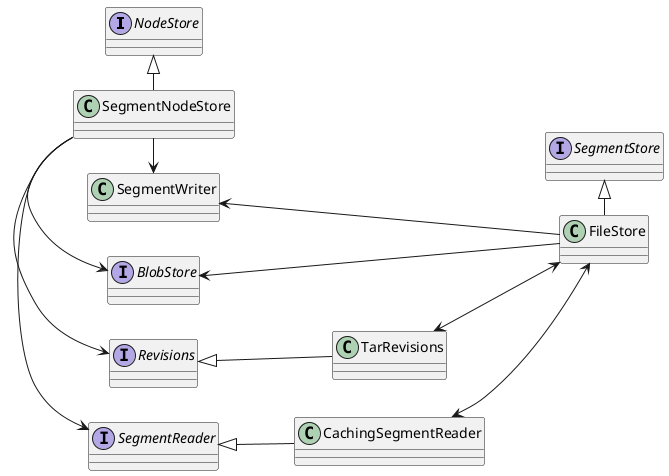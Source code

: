 /'
  Licensed to the Apache Software Foundation (ASF) under one or more
  contributor license agreements.  See the NOTICE file distributed with
  this work for additional information regarding copyright ownership.
  The ASF licenses this file to You under the Apache License, Version 2.0
  (the "License"); you may not use this file except in compliance with
  the License.  You may obtain a copy of the License at

    http://www.apache.org/licenses/LICENSE-2.0

  Unless required by applicable law or agreed to in writing, software
  distributed under the License is distributed on an "AS IS" BASIS,
  WITHOUT WARRANTIES OR CONDITIONS OF ANY KIND, either express or implied.
  See the License for the specific language governing permissions and
  limitations under the License.
'/
/'
  Source for the classes.svg and classes.png class diagram.
  Generated via http://www.plantuml.com/
'/
@startuml
left to right direction

together {
  interface NodeStore
  class SegmentNodeStore
}

interface Revisions
class TarRevisions

interface SegmentReader
class CachingSegmentReader

class SegmentWriter
interface BlobStore

together {
  interface SegmentStore
  class FileStore
}

SegmentNodeStore -|> NodeStore
FileStore -|> SegmentStore

NodeStore -[hidden]-> SegmentStore
SegmentNodeStore -[hidden]--> FileStore


SegmentNodeStore -> Revisions
SegmentNodeStore -> SegmentReader
SegmentNodeStore -> SegmentWriter
SegmentNodeStore -> BlobStore

Revisions <|-- TarRevisions
SegmentReader <|-- CachingSegmentReader
TarRevisions <-> FileStore
CachingSegmentReader <-> FileStore
SegmentWriter <- FileStore
BlobStore <- FileStore
@enduml